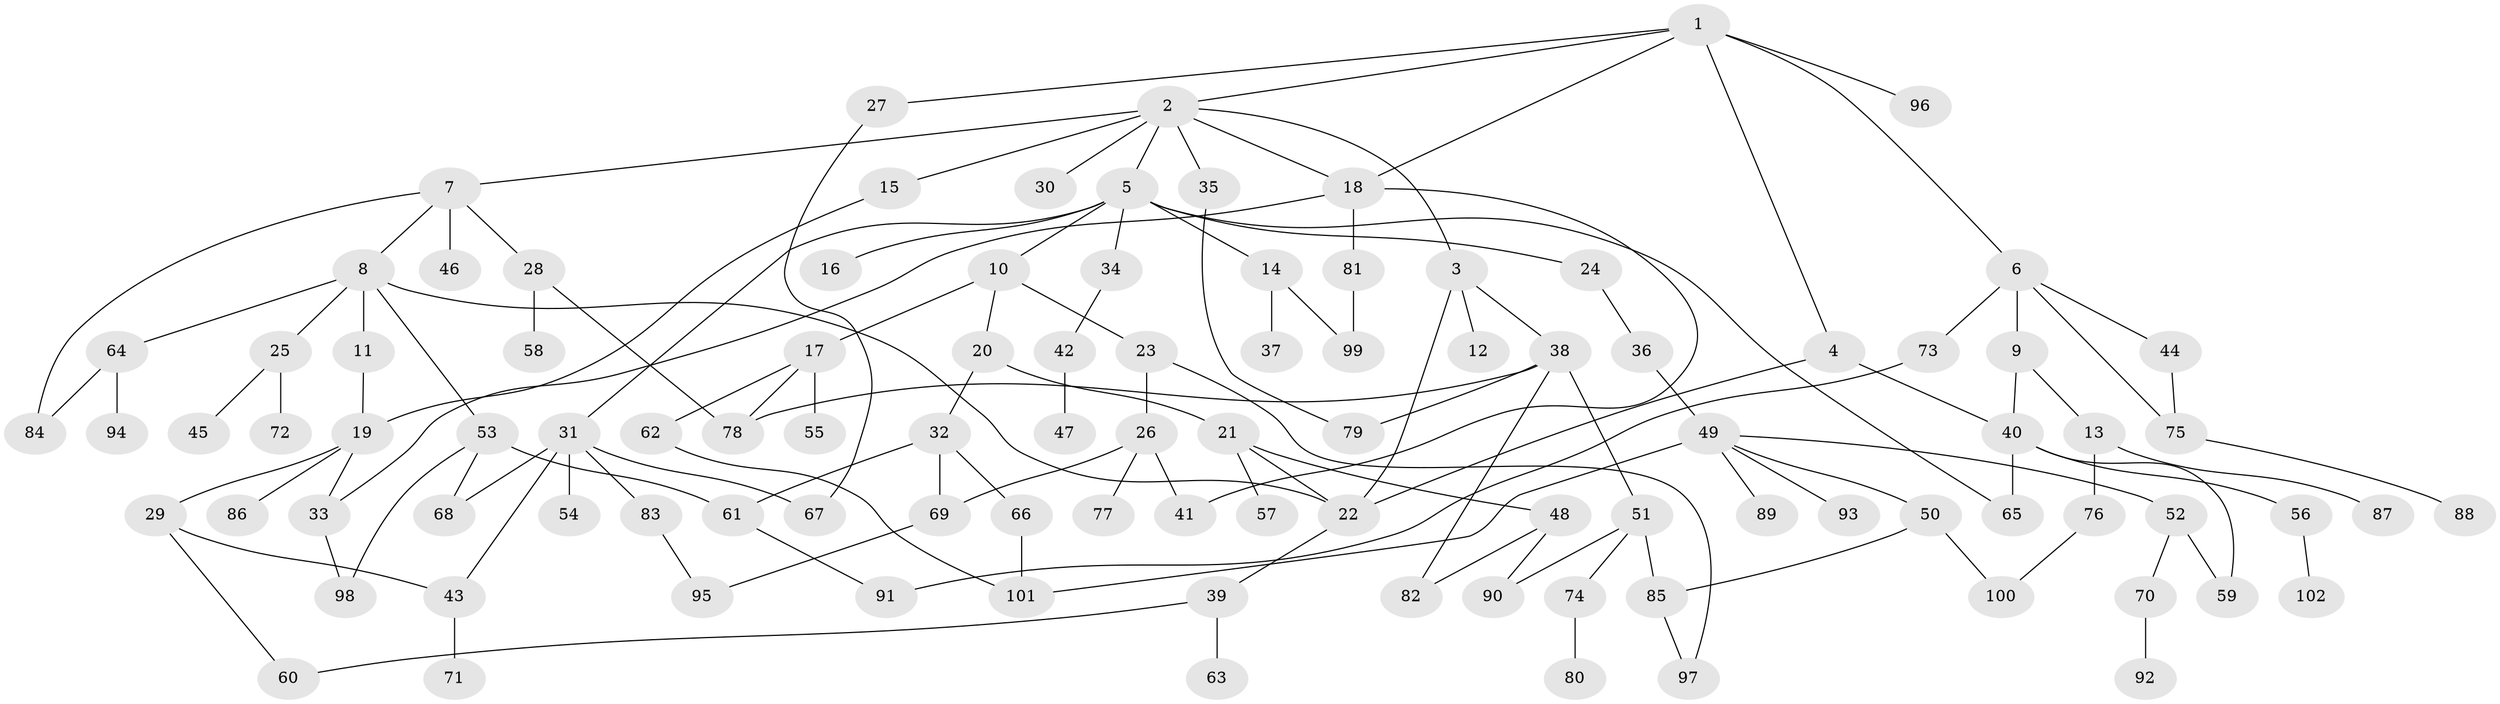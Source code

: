 // Generated by graph-tools (version 1.1) at 2025/01/03/09/25 03:01:12]
// undirected, 102 vertices, 133 edges
graph export_dot {
graph [start="1"]
  node [color=gray90,style=filled];
  1;
  2;
  3;
  4;
  5;
  6;
  7;
  8;
  9;
  10;
  11;
  12;
  13;
  14;
  15;
  16;
  17;
  18;
  19;
  20;
  21;
  22;
  23;
  24;
  25;
  26;
  27;
  28;
  29;
  30;
  31;
  32;
  33;
  34;
  35;
  36;
  37;
  38;
  39;
  40;
  41;
  42;
  43;
  44;
  45;
  46;
  47;
  48;
  49;
  50;
  51;
  52;
  53;
  54;
  55;
  56;
  57;
  58;
  59;
  60;
  61;
  62;
  63;
  64;
  65;
  66;
  67;
  68;
  69;
  70;
  71;
  72;
  73;
  74;
  75;
  76;
  77;
  78;
  79;
  80;
  81;
  82;
  83;
  84;
  85;
  86;
  87;
  88;
  89;
  90;
  91;
  92;
  93;
  94;
  95;
  96;
  97;
  98;
  99;
  100;
  101;
  102;
  1 -- 2;
  1 -- 4;
  1 -- 6;
  1 -- 18;
  1 -- 27;
  1 -- 96;
  2 -- 3;
  2 -- 5;
  2 -- 7;
  2 -- 15;
  2 -- 30;
  2 -- 35;
  2 -- 18;
  3 -- 12;
  3 -- 38;
  3 -- 22;
  4 -- 22;
  4 -- 40;
  5 -- 10;
  5 -- 14;
  5 -- 16;
  5 -- 24;
  5 -- 31;
  5 -- 34;
  5 -- 65;
  6 -- 9;
  6 -- 44;
  6 -- 73;
  6 -- 75;
  7 -- 8;
  7 -- 28;
  7 -- 46;
  7 -- 84;
  8 -- 11;
  8 -- 25;
  8 -- 53;
  8 -- 64;
  8 -- 22;
  9 -- 13;
  9 -- 40;
  10 -- 17;
  10 -- 20;
  10 -- 23;
  11 -- 19;
  13 -- 76;
  13 -- 87;
  14 -- 37;
  14 -- 99;
  15 -- 19;
  17 -- 55;
  17 -- 62;
  17 -- 78;
  18 -- 81;
  18 -- 41;
  18 -- 33;
  19 -- 29;
  19 -- 33;
  19 -- 86;
  20 -- 21;
  20 -- 32;
  21 -- 22;
  21 -- 48;
  21 -- 57;
  22 -- 39;
  23 -- 26;
  23 -- 97;
  24 -- 36;
  25 -- 45;
  25 -- 72;
  26 -- 41;
  26 -- 69;
  26 -- 77;
  27 -- 67;
  28 -- 58;
  28 -- 78;
  29 -- 43;
  29 -- 60;
  31 -- 43;
  31 -- 54;
  31 -- 67;
  31 -- 68;
  31 -- 83;
  32 -- 66;
  32 -- 69;
  32 -- 61;
  33 -- 98;
  34 -- 42;
  35 -- 79;
  36 -- 49;
  38 -- 51;
  38 -- 79;
  38 -- 78;
  38 -- 82;
  39 -- 60;
  39 -- 63;
  40 -- 56;
  40 -- 65;
  40 -- 59;
  42 -- 47;
  43 -- 71;
  44 -- 75;
  48 -- 82;
  48 -- 90;
  49 -- 50;
  49 -- 52;
  49 -- 89;
  49 -- 93;
  49 -- 101;
  50 -- 85;
  50 -- 100;
  51 -- 74;
  51 -- 85;
  51 -- 90;
  52 -- 59;
  52 -- 70;
  53 -- 61;
  53 -- 68;
  53 -- 98;
  56 -- 102;
  61 -- 91;
  62 -- 101;
  64 -- 84;
  64 -- 94;
  66 -- 101;
  69 -- 95;
  70 -- 92;
  73 -- 91;
  74 -- 80;
  75 -- 88;
  76 -- 100;
  81 -- 99;
  83 -- 95;
  85 -- 97;
}
